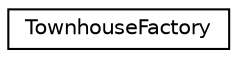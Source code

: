 digraph "Graphical Class Hierarchy"
{
 // LATEX_PDF_SIZE
  edge [fontname="Helvetica",fontsize="10",labelfontname="Helvetica",labelfontsize="10"];
  node [fontname="Helvetica",fontsize="10",shape=record];
  rankdir="LR";
  Node0 [label="TownhouseFactory",height=0.2,width=0.4,color="black", fillcolor="white", style="filled",URL="$classTownhouseFactory.html",tooltip="A factory class for creating townhouse buildings."];
}

